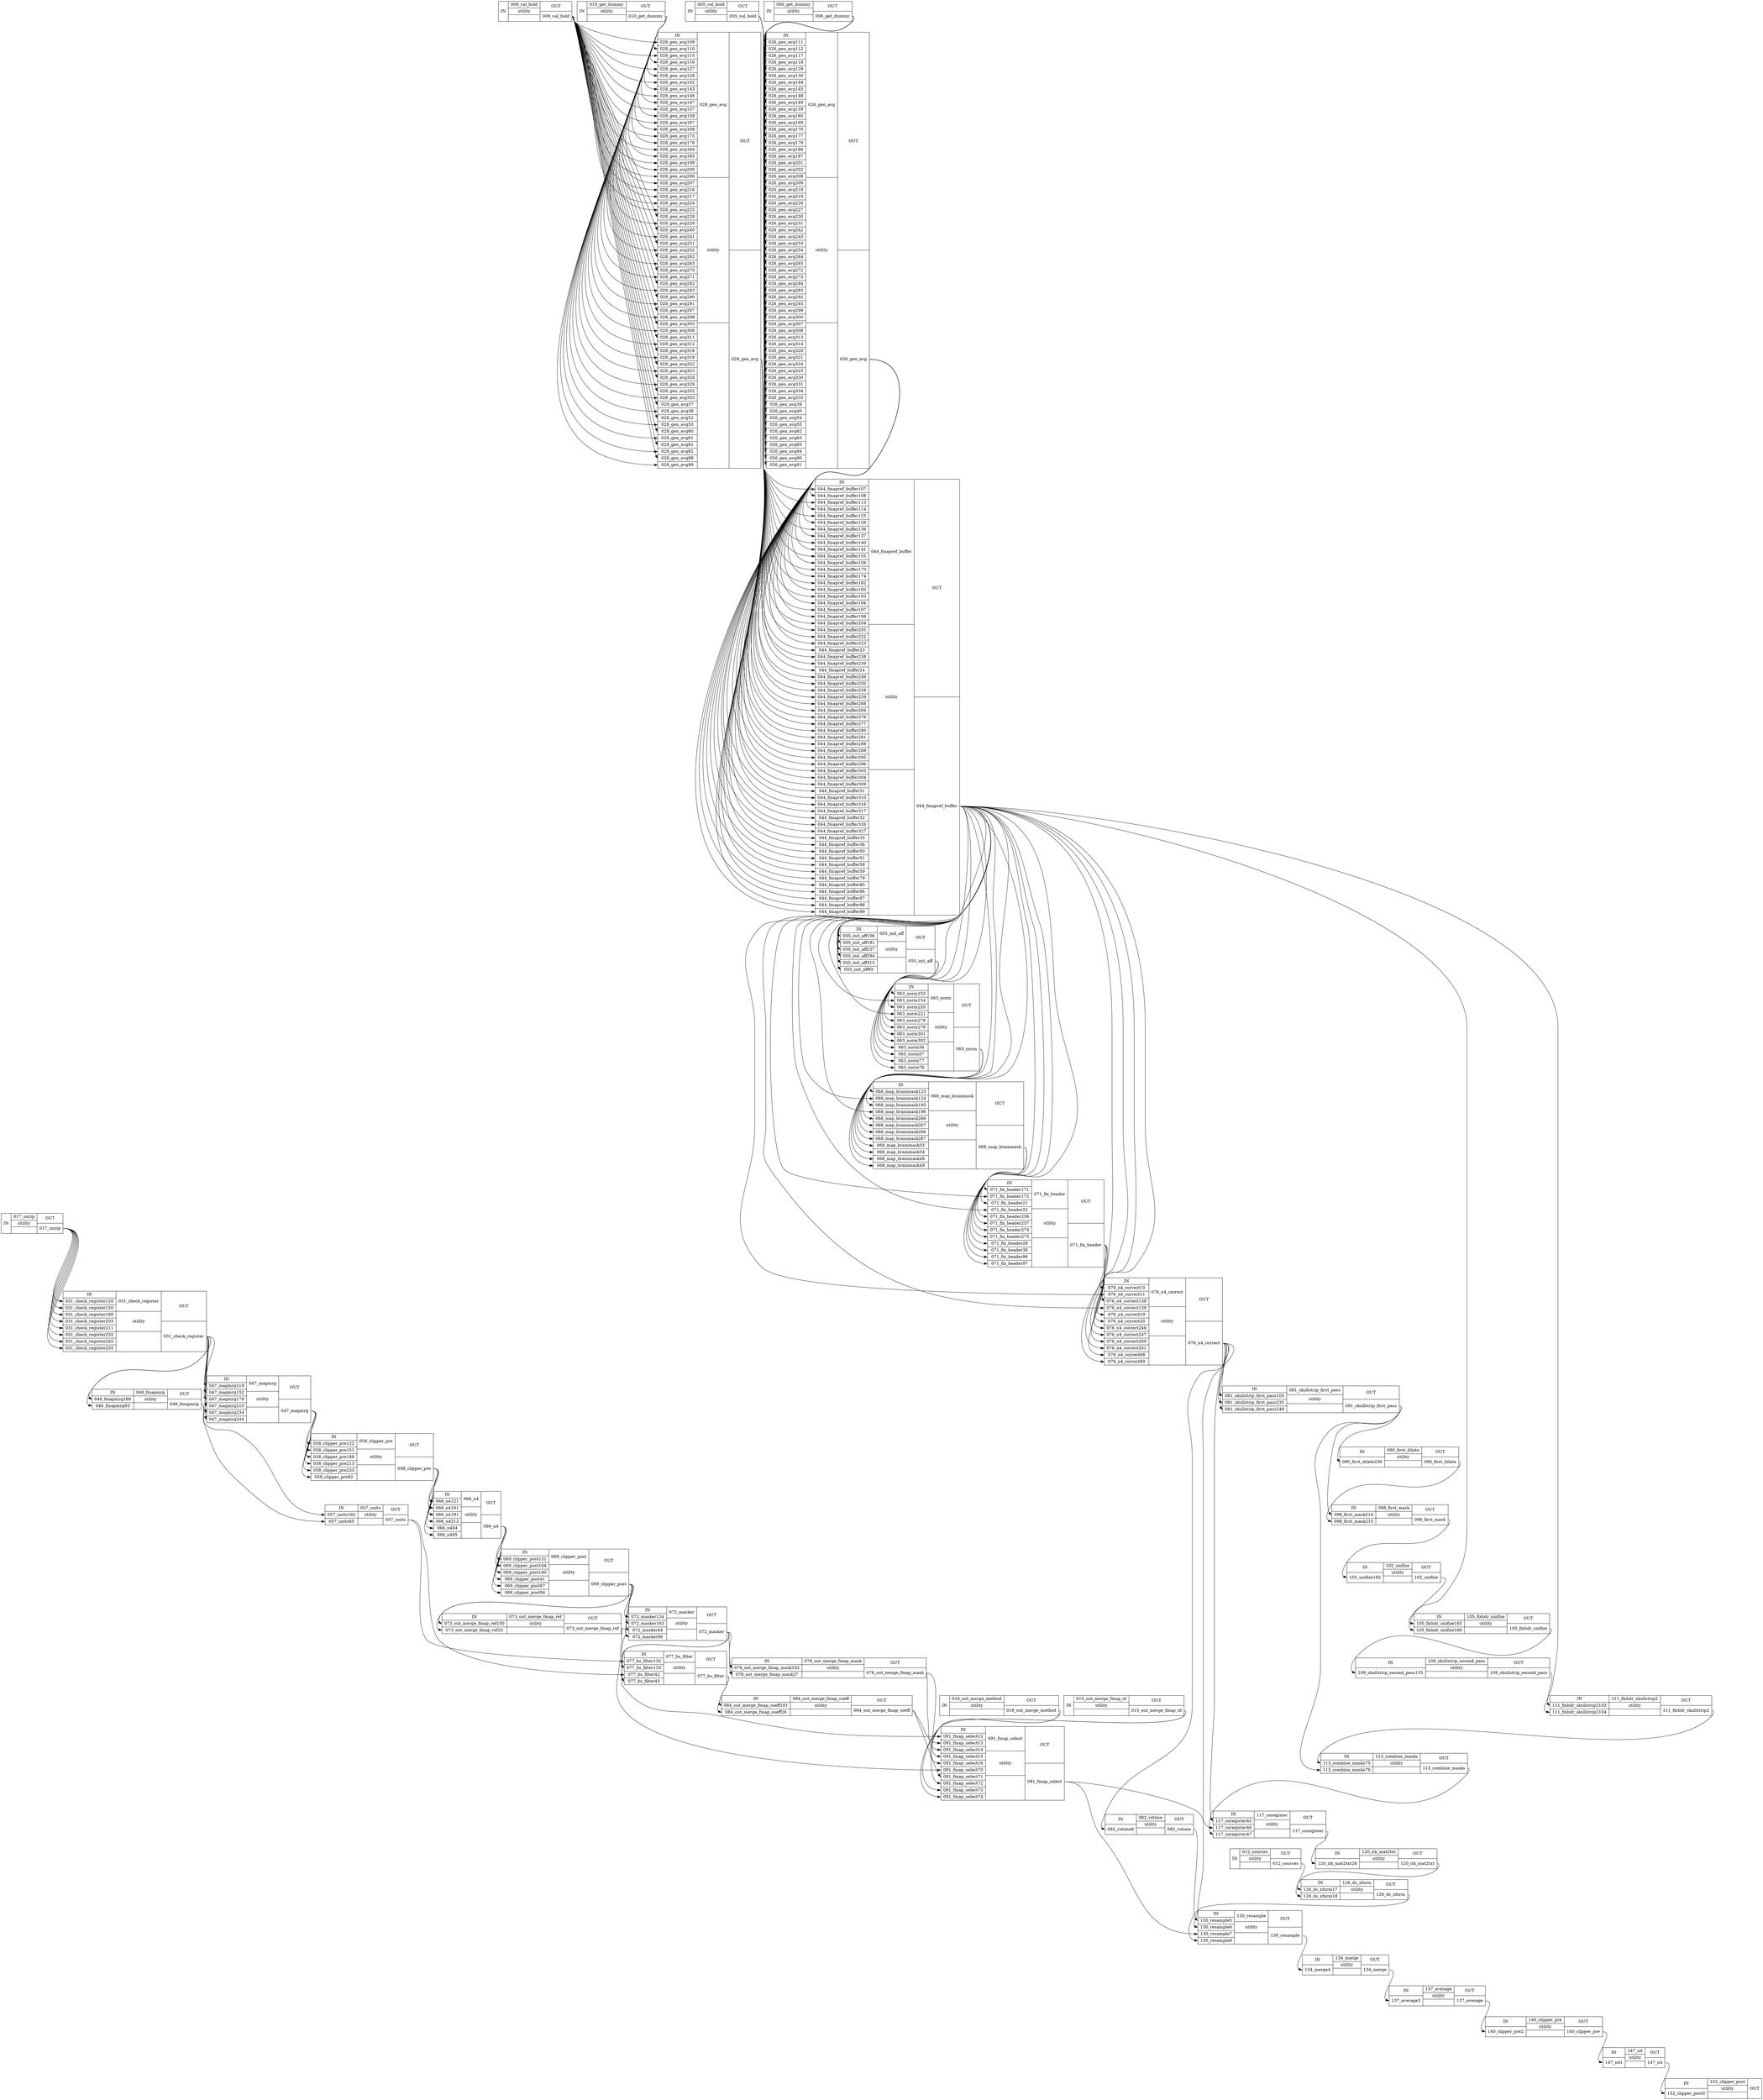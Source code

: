 digraph structs {
node [shape=record];
start016_out_merge_method [label="{IN}|{ 016_out_merge_method | utility |  }|{OUT|<out016outmergemethod> 016_out_merge_method}"];
start015_out_merge_fmap_id [label="{IN}|{ 015_out_merge_fmap_id | utility |  }|{OUT|<out015outmergefmapid> 015_out_merge_fmap_id}"];
start012_sources [label="{IN}|{ 012_sources | utility |  }|{OUT|<out012sources> 012_sources}"];
start009_val_bold [label="{IN}|{ 009_val_bold | utility |  }|{OUT|<out009valbold> 009_val_bold}"];
start010_get_dummy [label="{IN}|{ 010_get_dummy | utility |  }|{OUT|<out010getdummy> 010_get_dummy}"];
start005_val_bold [label="{IN}|{ 005_val_bold | utility |  }|{OUT|<out005valbold> 005_val_bold}"];
start006_get_dummy [label="{IN}|{ 006_get_dummy | utility |  }|{OUT|<out006getdummy> 006_get_dummy}"];
start017_unzip [label="{IN}|{ 017_unzip | utility |  }|{OUT|<out017unzip> 017_unzip}"];
start028_gen_avg [label="{IN|<in028genavg109> 028_gen_avg109|<in028genavg110> 028_gen_avg110|<in028genavg115> 028_gen_avg115|<in028genavg116> 028_gen_avg116|<in028genavg127> 028_gen_avg127|<in028genavg128> 028_gen_avg128|<in028genavg142> 028_gen_avg142|<in028genavg143> 028_gen_avg143|<in028genavg146> 028_gen_avg146|<in028genavg147> 028_gen_avg147|<in028genavg157> 028_gen_avg157|<in028genavg158> 028_gen_avg158|<in028genavg167> 028_gen_avg167|<in028genavg168> 028_gen_avg168|<in028genavg175> 028_gen_avg175|<in028genavg176> 028_gen_avg176|<in028genavg184> 028_gen_avg184|<in028genavg185> 028_gen_avg185|<in028genavg199> 028_gen_avg199|<in028genavg200> 028_gen_avg200|<in028genavg206> 028_gen_avg206|<in028genavg207> 028_gen_avg207|<in028genavg216> 028_gen_avg216|<in028genavg217> 028_gen_avg217|<in028genavg224> 028_gen_avg224|<in028genavg225> 028_gen_avg225|<in028genavg228> 028_gen_avg228|<in028genavg229> 028_gen_avg229|<in028genavg240> 028_gen_avg240|<in028genavg241> 028_gen_avg241|<in028genavg251> 028_gen_avg251|<in028genavg252> 028_gen_avg252|<in028genavg262> 028_gen_avg262|<in028genavg263> 028_gen_avg263|<in028genavg270> 028_gen_avg270|<in028genavg271> 028_gen_avg271|<in028genavg282> 028_gen_avg282|<in028genavg283> 028_gen_avg283|<in028genavg290> 028_gen_avg290|<in028genavg291> 028_gen_avg291|<in028genavg297> 028_gen_avg297|<in028genavg298> 028_gen_avg298|<in028genavg305> 028_gen_avg305|<in028genavg306> 028_gen_avg306|<in028genavg311> 028_gen_avg311|<in028genavg312> 028_gen_avg312|<in028genavg318> 028_gen_avg318|<in028genavg319> 028_gen_avg319|<in028genavg322> 028_gen_avg322|<in028genavg323> 028_gen_avg323|<in028genavg328> 028_gen_avg328|<in028genavg329> 028_gen_avg329|<in028genavg332> 028_gen_avg332|<in028genavg333> 028_gen_avg333|<in028genavg37> 028_gen_avg37|<in028genavg38> 028_gen_avg38|<in028genavg52> 028_gen_avg52|<in028genavg53> 028_gen_avg53|<in028genavg60> 028_gen_avg60|<in028genavg61> 028_gen_avg61|<in028genavg81> 028_gen_avg81|<in028genavg82> 028_gen_avg82|<in028genavg88> 028_gen_avg88|<in028genavg89> 028_gen_avg89}|{ 028_gen_avg | utility |  }|{OUT|<out028genavg> 028_gen_avg}"];
start026_gen_avg [label="{IN|<in026genavg111> 026_gen_avg111|<in026genavg112> 026_gen_avg112|<in026genavg117> 026_gen_avg117|<in026genavg118> 026_gen_avg118|<in026genavg129> 026_gen_avg129|<in026genavg130> 026_gen_avg130|<in026genavg144> 026_gen_avg144|<in026genavg145> 026_gen_avg145|<in026genavg148> 026_gen_avg148|<in026genavg149> 026_gen_avg149|<in026genavg159> 026_gen_avg159|<in026genavg160> 026_gen_avg160|<in026genavg169> 026_gen_avg169|<in026genavg170> 026_gen_avg170|<in026genavg177> 026_gen_avg177|<in026genavg178> 026_gen_avg178|<in026genavg186> 026_gen_avg186|<in026genavg187> 026_gen_avg187|<in026genavg201> 026_gen_avg201|<in026genavg202> 026_gen_avg202|<in026genavg208> 026_gen_avg208|<in026genavg209> 026_gen_avg209|<in026genavg218> 026_gen_avg218|<in026genavg219> 026_gen_avg219|<in026genavg226> 026_gen_avg226|<in026genavg227> 026_gen_avg227|<in026genavg230> 026_gen_avg230|<in026genavg231> 026_gen_avg231|<in026genavg242> 026_gen_avg242|<in026genavg243> 026_gen_avg243|<in026genavg253> 026_gen_avg253|<in026genavg254> 026_gen_avg254|<in026genavg264> 026_gen_avg264|<in026genavg265> 026_gen_avg265|<in026genavg272> 026_gen_avg272|<in026genavg273> 026_gen_avg273|<in026genavg284> 026_gen_avg284|<in026genavg285> 026_gen_avg285|<in026genavg292> 026_gen_avg292|<in026genavg293> 026_gen_avg293|<in026genavg299> 026_gen_avg299|<in026genavg300> 026_gen_avg300|<in026genavg307> 026_gen_avg307|<in026genavg308> 026_gen_avg308|<in026genavg313> 026_gen_avg313|<in026genavg314> 026_gen_avg314|<in026genavg320> 026_gen_avg320|<in026genavg321> 026_gen_avg321|<in026genavg324> 026_gen_avg324|<in026genavg325> 026_gen_avg325|<in026genavg330> 026_gen_avg330|<in026genavg331> 026_gen_avg331|<in026genavg334> 026_gen_avg334|<in026genavg335> 026_gen_avg335|<in026genavg39> 026_gen_avg39|<in026genavg40> 026_gen_avg40|<in026genavg54> 026_gen_avg54|<in026genavg55> 026_gen_avg55|<in026genavg62> 026_gen_avg62|<in026genavg63> 026_gen_avg63|<in026genavg83> 026_gen_avg83|<in026genavg84> 026_gen_avg84|<in026genavg90> 026_gen_avg90|<in026genavg91> 026_gen_avg91}|{ 026_gen_avg | utility |  }|{OUT|<out026genavg> 026_gen_avg}"];
start031_check_register [label="{IN|<in031checkregister120> 031_check_register120|<in031checkregister150> 031_check_register150|<in031checkregister180> 031_check_register180|<in031checkregister203> 031_check_register203|<in031checkregister211> 031_check_register211|<in031checkregister232> 031_check_register232|<in031checkregister245> 031_check_register245|<in031checkregister255> 031_check_register255}|{ 031_check_register | utility |  }|{OUT|<out031checkregister> 031_check_register}"];
start044_fmapref_buffer [label="{IN|<in044fmaprefbuffer107> 044_fmapref_buffer107|<in044fmaprefbuffer108> 044_fmapref_buffer108|<in044fmaprefbuffer113> 044_fmapref_buffer113|<in044fmaprefbuffer114> 044_fmapref_buffer114|<in044fmaprefbuffer125> 044_fmapref_buffer125|<in044fmaprefbuffer126> 044_fmapref_buffer126|<in044fmaprefbuffer136> 044_fmapref_buffer136|<in044fmaprefbuffer137> 044_fmapref_buffer137|<in044fmaprefbuffer140> 044_fmapref_buffer140|<in044fmaprefbuffer141> 044_fmapref_buffer141|<in044fmaprefbuffer155> 044_fmapref_buffer155|<in044fmaprefbuffer156> 044_fmapref_buffer156|<in044fmaprefbuffer173> 044_fmapref_buffer173|<in044fmaprefbuffer174> 044_fmapref_buffer174|<in044fmaprefbuffer182> 044_fmapref_buffer182|<in044fmaprefbuffer183> 044_fmapref_buffer183|<in044fmaprefbuffer193> 044_fmapref_buffer193|<in044fmaprefbuffer194> 044_fmapref_buffer194|<in044fmaprefbuffer197> 044_fmapref_buffer197|<in044fmaprefbuffer198> 044_fmapref_buffer198|<in044fmaprefbuffer204> 044_fmapref_buffer204|<in044fmaprefbuffer205> 044_fmapref_buffer205|<in044fmaprefbuffer222> 044_fmapref_buffer222|<in044fmaprefbuffer223> 044_fmapref_buffer223|<in044fmaprefbuffer23> 044_fmapref_buffer23|<in044fmaprefbuffer238> 044_fmapref_buffer238|<in044fmaprefbuffer239> 044_fmapref_buffer239|<in044fmaprefbuffer24> 044_fmapref_buffer24|<in044fmaprefbuffer249> 044_fmapref_buffer249|<in044fmaprefbuffer250> 044_fmapref_buffer250|<in044fmaprefbuffer258> 044_fmapref_buffer258|<in044fmaprefbuffer259> 044_fmapref_buffer259|<in044fmaprefbuffer268> 044_fmapref_buffer268|<in044fmaprefbuffer269> 044_fmapref_buffer269|<in044fmaprefbuffer276> 044_fmapref_buffer276|<in044fmaprefbuffer277> 044_fmapref_buffer277|<in044fmaprefbuffer280> 044_fmapref_buffer280|<in044fmaprefbuffer281> 044_fmapref_buffer281|<in044fmaprefbuffer288> 044_fmapref_buffer288|<in044fmaprefbuffer289> 044_fmapref_buffer289|<in044fmaprefbuffer295> 044_fmapref_buffer295|<in044fmaprefbuffer296> 044_fmapref_buffer296|<in044fmaprefbuffer303> 044_fmapref_buffer303|<in044fmaprefbuffer304> 044_fmapref_buffer304|<in044fmaprefbuffer309> 044_fmapref_buffer309|<in044fmaprefbuffer31> 044_fmapref_buffer31|<in044fmaprefbuffer310> 044_fmapref_buffer310|<in044fmaprefbuffer316> 044_fmapref_buffer316|<in044fmaprefbuffer317> 044_fmapref_buffer317|<in044fmaprefbuffer32> 044_fmapref_buffer32|<in044fmaprefbuffer326> 044_fmapref_buffer326|<in044fmaprefbuffer327> 044_fmapref_buffer327|<in044fmaprefbuffer35> 044_fmapref_buffer35|<in044fmaprefbuffer36> 044_fmapref_buffer36|<in044fmaprefbuffer50> 044_fmapref_buffer50|<in044fmaprefbuffer51> 044_fmapref_buffer51|<in044fmaprefbuffer58> 044_fmapref_buffer58|<in044fmaprefbuffer59> 044_fmapref_buffer59|<in044fmaprefbuffer79> 044_fmapref_buffer79|<in044fmaprefbuffer80> 044_fmapref_buffer80|<in044fmaprefbuffer86> 044_fmapref_buffer86|<in044fmaprefbuffer87> 044_fmapref_buffer87|<in044fmaprefbuffer98> 044_fmapref_buffer98|<in044fmaprefbuffer99> 044_fmapref_buffer99}|{ 044_fmapref_buffer | utility |  }|{OUT|<out044fmaprefbuffer> 044_fmapref_buffer}"];
start046_fmapmrg [label="{IN|<in046fmapmrg189> 046_fmapmrg189|<in046fmapmrg93> 046_fmapmrg93}|{ 046_fmapmrg | utility |  }|{OUT|<out046fmapmrg> 046_fmapmrg}"];
start047_magmrg [label="{IN|<in047magmrg119> 047_magmrg119|<in047magmrg152> 047_magmrg152|<in047magmrg179> 047_magmrg179|<in047magmrg210> 047_magmrg210|<in047magmrg234> 047_magmrg234|<in047magmrg244> 047_magmrg244}|{ 047_magmrg | utility |  }|{OUT|<out047magmrg> 047_magmrg}"];
start055_init_aff [label="{IN|<in055initaff106> 055_init_aff106|<in055initaff181> 055_init_aff181|<in055initaff237> 055_init_aff237|<in055initaff294> 055_init_aff294|<in055initaff315> 055_init_aff315|<in055initaff85> 055_init_aff85}|{ 055_init_aff | utility |  }|{OUT|<out055initaff> 055_init_aff}"];
start057_units [label="{IN|<in057units162> 057_units162|<in057units65> 057_units65}|{ 057_units | utility |  }|{OUT|<out057units> 057_units}"];
start058_clipper_pre [label="{IN|<in058clipperpre122> 058_clipper_pre122|<in058clipperpre151> 058_clipper_pre151|<in058clipperpre188> 058_clipper_pre188|<in058clipperpre213> 058_clipper_pre213|<in058clipperpre233> 058_clipper_pre233|<in058clipperpre92> 058_clipper_pre92}|{ 058_clipper_pre | utility |  }|{OUT|<out058clipperpre> 058_clipper_pre}"];
start063_norm [label="{IN|<in063norm153> 063_norm153|<in063norm154> 063_norm154|<in063norm220> 063_norm220|<in063norm221> 063_norm221|<in063norm278> 063_norm278|<in063norm279> 063_norm279|<in063norm301> 063_norm301|<in063norm302> 063_norm302|<in063norm56> 063_norm56|<in063norm57> 063_norm57|<in063norm77> 063_norm77|<in063norm78> 063_norm78}|{ 063_norm | utility |  }|{OUT|<out063norm> 063_norm}"];
start066_n4 [label="{IN|<in066n4121> 066_n4121|<in066n4161> 066_n4161|<in066n4191> 066_n4191|<in066n4212> 066_n4212|<in066n464> 066_n464|<in066n495> 066_n495}|{ 066_n4 | utility |  }|{OUT|<out066n4> 066_n4}"];
start068_map_brainmask [label="{IN|<in068mapbrainmask123> 068_map_brainmask123|<in068mapbrainmask124> 068_map_brainmask124|<in068mapbrainmask195> 068_map_brainmask195|<in068mapbrainmask196> 068_map_brainmask196|<in068mapbrainmask266> 068_map_brainmask266|<in068mapbrainmask267> 068_map_brainmask267|<in068mapbrainmask286> 068_map_brainmask286|<in068mapbrainmask287> 068_map_brainmask287|<in068mapbrainmask33> 068_map_brainmask33|<in068mapbrainmask34> 068_map_brainmask34|<in068mapbrainmask48> 068_map_brainmask48|<in068mapbrainmask49> 068_map_brainmask49}|{ 068_map_brainmask | utility |  }|{OUT|<out068mapbrainmask> 068_map_brainmask}"];
start069_clipper_post [label="{IN|<in069clipperpost131> 069_clipper_post131|<in069clipperpost164> 069_clipper_post164|<in069clipperpost190> 069_clipper_post190|<in069clipperpost41> 069_clipper_post41|<in069clipperpost67> 069_clipper_post67|<in069clipperpost94> 069_clipper_post94}|{ 069_clipper_post | utility |  }|{OUT|<out069clipperpost> 069_clipper_post}"];
start071_fix_header [label="{IN|<in071fixheader171> 071_fix_header171|<in071fixheader172> 071_fix_header172|<in071fixheader21> 071_fix_header21|<in071fixheader22> 071_fix_header22|<in071fixheader256> 071_fix_header256|<in071fixheader257> 071_fix_header257|<in071fixheader274> 071_fix_header274|<in071fixheader275> 071_fix_header275|<in071fixheader29> 071_fix_header29|<in071fixheader30> 071_fix_header30|<in071fixheader96> 071_fix_header96|<in071fixheader97> 071_fix_header97}|{ 071_fix_header | utility |  }|{OUT|<out071fixheader> 071_fix_header}"];
start073_out_merge_fmap_ref [label="{IN|<in073outmergefmapref100> 073_out_merge_fmap_ref100|<in073outmergefmapref25> 073_out_merge_fmap_ref25}|{ 073_out_merge_fmap_ref | utility |  }|{OUT|<out073outmergefmapref> 073_out_merge_fmap_ref}"];
start072_masker [label="{IN|<in072masker134> 072_masker134|<in072masker163> 072_masker163|<in072masker44> 072_masker44|<in072masker66> 072_masker66}|{ 072_masker | utility |  }|{OUT|<out072masker> 072_masker}"];
start076_n4_correct [label="{IN|<in076n4correct10> 076_n4_correct10|<in076n4correct11> 076_n4_correct11|<in076n4correct138> 076_n4_correct138|<in076n4correct139> 076_n4_correct139|<in076n4correct19> 076_n4_correct19|<in076n4correct20> 076_n4_correct20|<in076n4correct246> 076_n4_correct246|<in076n4correct247> 076_n4_correct247|<in076n4correct260> 076_n4_correct260|<in076n4correct261> 076_n4_correct261|<in076n4correct68> 076_n4_correct68|<in076n4correct69> 076_n4_correct69}|{ 076_n4_correct | utility |  }|{OUT|<out076n4correct> 076_n4_correct}"];
start078_out_merge_fmap_mask [label="{IN|<in078outmergefmapmask102> 078_out_merge_fmap_mask102|<in078outmergefmapmask27> 078_out_merge_fmap_mask27}|{ 078_out_merge_fmap_mask | utility |  }|{OUT|<out078outmergefmapmask> 078_out_merge_fmap_mask}"];
start077_bs_filter [label="{IN|<in077bsfilter132> 077_bs_filter132|<in077bsfilter133> 077_bs_filter133|<in077bsfilter42> 077_bs_filter42|<in077bsfilter43> 077_bs_filter43}|{ 077_bs_filter | utility |  }|{OUT|<out077bsfilter> 077_bs_filter}"];
start082_rotime [label="{IN|<in082rotime9> 082_rotime9}|{ 082_rotime | utility |  }|{OUT|<out082rotime> 082_rotime}"];
start081_skullstrip_first_pass [label="{IN|<in081skullstripfirstpass105> 081_skullstrip_first_pass105|<in081skullstripfirstpass235> 081_skullstrip_first_pass235|<in081skullstripfirstpass248> 081_skullstrip_first_pass248}|{ 081_skullstrip_first_pass | utility |  }|{OUT|<out081skullstripfirstpass> 081_skullstrip_first_pass}"];
start084_out_merge_fmap_coeff [label="{IN|<in084outmergefmapcoeff101> 084_out_merge_fmap_coeff101|<in084outmergefmapcoeff26> 084_out_merge_fmap_coeff26}|{ 084_out_merge_fmap_coeff | utility |  }|{OUT|<out084outmergefmapcoeff> 084_out_merge_fmap_coeff}"];
start090_first_dilate [label="{IN|<in090firstdilate236> 090_first_dilate236}|{ 090_first_dilate | utility |  }|{OUT|<out090firstdilate> 090_first_dilate}"];
start091_fmap_select [label="{IN|<in091fmapselect12> 091_fmap_select12|<in091fmapselect13> 091_fmap_select13|<in091fmapselect14> 091_fmap_select14|<in091fmapselect15> 091_fmap_select15|<in091fmapselect16> 091_fmap_select16|<in091fmapselect70> 091_fmap_select70|<in091fmapselect71> 091_fmap_select71|<in091fmapselect72> 091_fmap_select72|<in091fmapselect73> 091_fmap_select73|<in091fmapselect74> 091_fmap_select74}|{ 091_fmap_select | utility |  }|{OUT|<out091fmapselect> 091_fmap_select}"];
start098_first_mask [label="{IN|<in098firstmask214> 098_first_mask214|<in098firstmask215> 098_first_mask215}|{ 098_first_mask | utility |  }|{OUT|<out098firstmask> 098_first_mask}"];
start102_unifize [label="{IN|<in102unifize192> 102_unifize192}|{ 102_unifize | utility |  }|{OUT|<out102unifize> 102_unifize}"];
start105_fixhdr_unifize [label="{IN|<in105fixhdrunifize165> 105_fixhdr_unifize165|<in105fixhdrunifize166> 105_fixhdr_unifize166}|{ 105_fixhdr_unifize | utility |  }|{OUT|<out105fixhdrunifize> 105_fixhdr_unifize}"];
start109_skullstrip_second_pass [label="{IN|<in109skullstripsecondpass135> 109_skullstrip_second_pass135}|{ 109_skullstrip_second_pass | utility |  }|{OUT|<out109skullstripsecondpass> 109_skullstrip_second_pass}"];
start111_fixhdr_skullstrip2 [label="{IN|<in111fixhdrskullstrip2103> 111_fixhdr_skullstrip2103|<in111fixhdrskullstrip2104> 111_fixhdr_skullstrip2104}|{ 111_fixhdr_skullstrip2 | utility |  }|{OUT|<out111fixhdrskullstrip2> 111_fixhdr_skullstrip2}"];
start113_combine_masks [label="{IN|<in113combinemasks75> 113_combine_masks75|<in113combinemasks76> 113_combine_masks76}|{ 113_combine_masks | utility |  }|{OUT|<out113combinemasks> 113_combine_masks}"];
start117_coregister [label="{IN|<in117coregister45> 117_coregister45|<in117coregister46> 117_coregister46|<in117coregister47> 117_coregister47}|{ 117_coregister | utility |  }|{OUT|<out117coregister> 117_coregister}"];
start120_itk_mat2txt [label="{IN|<in120itkmat2txt28> 120_itk_mat2txt28}|{ 120_itk_mat2txt | utility |  }|{OUT|<out120itkmat2txt> 120_itk_mat2txt}"];
start126_ds_xform [label="{IN|<in126dsxform17> 126_ds_xform17|<in126dsxform18> 126_ds_xform18}|{ 126_ds_xform | utility |  }|{OUT|<out126dsxform> 126_ds_xform}"];
start130_resample [label="{IN|<in130resample5> 130_resample5|<in130resample6> 130_resample6|<in130resample7> 130_resample7|<in130resample8> 130_resample8}|{ 130_resample | utility |  }|{OUT|<out130resample> 130_resample}"];
start134_merge [label="{IN|<in134merge4> 134_merge4}|{ 134_merge | utility |  }|{OUT|<out134merge> 134_merge}"];
start137_average [label="{IN|<in137average3> 137_average3}|{ 137_average | utility |  }|{OUT|<out137average> 137_average}"];
start140_clipper_pre [label="{IN|<in140clipperpre2> 140_clipper_pre2}|{ 140_clipper_pre | utility |  }|{OUT|<out140clipperpre> 140_clipper_pre}"];
start147_n4 [label="{IN|<in147n41> 147_n41}|{ 147_n4 | utility |  }|{OUT|<out147n4> 147_n4}"];
start152_clipper_post [label="{IN|<in152clipperpost0> 152_clipper_post0}|{ 152_clipper_post | utility |  }|{OUT}"];
start005_val_bold:out005valbold:e -> start026_gen_avg:in026genavg111:w;
start005_val_bold:out005valbold:e -> start026_gen_avg:in026genavg117:w;
start005_val_bold:out005valbold:e -> start026_gen_avg:in026genavg129:w;
start005_val_bold:out005valbold:e -> start026_gen_avg:in026genavg144:w;
start005_val_bold:out005valbold:e -> start026_gen_avg:in026genavg148:w;
start005_val_bold:out005valbold:e -> start026_gen_avg:in026genavg159:w;
start005_val_bold:out005valbold:e -> start026_gen_avg:in026genavg169:w;
start005_val_bold:out005valbold:e -> start026_gen_avg:in026genavg177:w;
start005_val_bold:out005valbold:e -> start026_gen_avg:in026genavg186:w;
start005_val_bold:out005valbold:e -> start026_gen_avg:in026genavg201:w;
start005_val_bold:out005valbold:e -> start026_gen_avg:in026genavg208:w;
start005_val_bold:out005valbold:e -> start026_gen_avg:in026genavg218:w;
start005_val_bold:out005valbold:e -> start026_gen_avg:in026genavg226:w;
start005_val_bold:out005valbold:e -> start026_gen_avg:in026genavg230:w;
start005_val_bold:out005valbold:e -> start026_gen_avg:in026genavg242:w;
start005_val_bold:out005valbold:e -> start026_gen_avg:in026genavg253:w;
start005_val_bold:out005valbold:e -> start026_gen_avg:in026genavg264:w;
start005_val_bold:out005valbold:e -> start026_gen_avg:in026genavg272:w;
start005_val_bold:out005valbold:e -> start026_gen_avg:in026genavg284:w;
start005_val_bold:out005valbold:e -> start026_gen_avg:in026genavg292:w;
start005_val_bold:out005valbold:e -> start026_gen_avg:in026genavg299:w;
start005_val_bold:out005valbold:e -> start026_gen_avg:in026genavg307:w;
start005_val_bold:out005valbold:e -> start026_gen_avg:in026genavg313:w;
start005_val_bold:out005valbold:e -> start026_gen_avg:in026genavg320:w;
start005_val_bold:out005valbold:e -> start026_gen_avg:in026genavg324:w;
start005_val_bold:out005valbold:e -> start026_gen_avg:in026genavg330:w;
start005_val_bold:out005valbold:e -> start026_gen_avg:in026genavg334:w;
start005_val_bold:out005valbold:e -> start026_gen_avg:in026genavg39:w;
start005_val_bold:out005valbold:e -> start026_gen_avg:in026genavg54:w;
start005_val_bold:out005valbold:e -> start026_gen_avg:in026genavg62:w;
start005_val_bold:out005valbold:e -> start026_gen_avg:in026genavg83:w;
start005_val_bold:out005valbold:e -> start026_gen_avg:in026genavg90:w;
start006_get_dummy:out006getdummy:e -> start026_gen_avg:in026genavg112:w;
start006_get_dummy:out006getdummy:e -> start026_gen_avg:in026genavg118:w;
start006_get_dummy:out006getdummy:e -> start026_gen_avg:in026genavg130:w;
start006_get_dummy:out006getdummy:e -> start026_gen_avg:in026genavg145:w;
start006_get_dummy:out006getdummy:e -> start026_gen_avg:in026genavg149:w;
start006_get_dummy:out006getdummy:e -> start026_gen_avg:in026genavg160:w;
start006_get_dummy:out006getdummy:e -> start026_gen_avg:in026genavg170:w;
start006_get_dummy:out006getdummy:e -> start026_gen_avg:in026genavg178:w;
start006_get_dummy:out006getdummy:e -> start026_gen_avg:in026genavg187:w;
start006_get_dummy:out006getdummy:e -> start026_gen_avg:in026genavg202:w;
start006_get_dummy:out006getdummy:e -> start026_gen_avg:in026genavg209:w;
start006_get_dummy:out006getdummy:e -> start026_gen_avg:in026genavg219:w;
start006_get_dummy:out006getdummy:e -> start026_gen_avg:in026genavg227:w;
start006_get_dummy:out006getdummy:e -> start026_gen_avg:in026genavg231:w;
start006_get_dummy:out006getdummy:e -> start026_gen_avg:in026genavg243:w;
start006_get_dummy:out006getdummy:e -> start026_gen_avg:in026genavg254:w;
start006_get_dummy:out006getdummy:e -> start026_gen_avg:in026genavg265:w;
start006_get_dummy:out006getdummy:e -> start026_gen_avg:in026genavg273:w;
start006_get_dummy:out006getdummy:e -> start026_gen_avg:in026genavg285:w;
start006_get_dummy:out006getdummy:e -> start026_gen_avg:in026genavg293:w;
start006_get_dummy:out006getdummy:e -> start026_gen_avg:in026genavg300:w;
start006_get_dummy:out006getdummy:e -> start026_gen_avg:in026genavg308:w;
start006_get_dummy:out006getdummy:e -> start026_gen_avg:in026genavg314:w;
start006_get_dummy:out006getdummy:e -> start026_gen_avg:in026genavg321:w;
start006_get_dummy:out006getdummy:e -> start026_gen_avg:in026genavg325:w;
start006_get_dummy:out006getdummy:e -> start026_gen_avg:in026genavg331:w;
start006_get_dummy:out006getdummy:e -> start026_gen_avg:in026genavg335:w;
start006_get_dummy:out006getdummy:e -> start026_gen_avg:in026genavg40:w;
start006_get_dummy:out006getdummy:e -> start026_gen_avg:in026genavg55:w;
start006_get_dummy:out006getdummy:e -> start026_gen_avg:in026genavg63:w;
start006_get_dummy:out006getdummy:e -> start026_gen_avg:in026genavg84:w;
start006_get_dummy:out006getdummy:e -> start026_gen_avg:in026genavg91:w;
start009_val_bold:out009valbold:e -> start028_gen_avg:in028genavg109:w;
start009_val_bold:out009valbold:e -> start028_gen_avg:in028genavg115:w;
start009_val_bold:out009valbold:e -> start028_gen_avg:in028genavg127:w;
start009_val_bold:out009valbold:e -> start028_gen_avg:in028genavg142:w;
start009_val_bold:out009valbold:e -> start028_gen_avg:in028genavg146:w;
start009_val_bold:out009valbold:e -> start028_gen_avg:in028genavg157:w;
start009_val_bold:out009valbold:e -> start028_gen_avg:in028genavg167:w;
start009_val_bold:out009valbold:e -> start028_gen_avg:in028genavg175:w;
start009_val_bold:out009valbold:e -> start028_gen_avg:in028genavg184:w;
start009_val_bold:out009valbold:e -> start028_gen_avg:in028genavg199:w;
start009_val_bold:out009valbold:e -> start028_gen_avg:in028genavg206:w;
start009_val_bold:out009valbold:e -> start028_gen_avg:in028genavg216:w;
start009_val_bold:out009valbold:e -> start028_gen_avg:in028genavg224:w;
start009_val_bold:out009valbold:e -> start028_gen_avg:in028genavg228:w;
start009_val_bold:out009valbold:e -> start028_gen_avg:in028genavg240:w;
start009_val_bold:out009valbold:e -> start028_gen_avg:in028genavg251:w;
start009_val_bold:out009valbold:e -> start028_gen_avg:in028genavg262:w;
start009_val_bold:out009valbold:e -> start028_gen_avg:in028genavg270:w;
start009_val_bold:out009valbold:e -> start028_gen_avg:in028genavg282:w;
start009_val_bold:out009valbold:e -> start028_gen_avg:in028genavg290:w;
start009_val_bold:out009valbold:e -> start028_gen_avg:in028genavg297:w;
start009_val_bold:out009valbold:e -> start028_gen_avg:in028genavg305:w;
start009_val_bold:out009valbold:e -> start028_gen_avg:in028genavg311:w;
start009_val_bold:out009valbold:e -> start028_gen_avg:in028genavg318:w;
start009_val_bold:out009valbold:e -> start028_gen_avg:in028genavg322:w;
start009_val_bold:out009valbold:e -> start028_gen_avg:in028genavg328:w;
start009_val_bold:out009valbold:e -> start028_gen_avg:in028genavg332:w;
start009_val_bold:out009valbold:e -> start028_gen_avg:in028genavg37:w;
start009_val_bold:out009valbold:e -> start028_gen_avg:in028genavg52:w;
start009_val_bold:out009valbold:e -> start028_gen_avg:in028genavg60:w;
start009_val_bold:out009valbold:e -> start028_gen_avg:in028genavg81:w;
start009_val_bold:out009valbold:e -> start028_gen_avg:in028genavg88:w;
start010_get_dummy:out010getdummy:e -> start028_gen_avg:in028genavg110:w;
start010_get_dummy:out010getdummy:e -> start028_gen_avg:in028genavg116:w;
start010_get_dummy:out010getdummy:e -> start028_gen_avg:in028genavg128:w;
start010_get_dummy:out010getdummy:e -> start028_gen_avg:in028genavg143:w;
start010_get_dummy:out010getdummy:e -> start028_gen_avg:in028genavg147:w;
start010_get_dummy:out010getdummy:e -> start028_gen_avg:in028genavg158:w;
start010_get_dummy:out010getdummy:e -> start028_gen_avg:in028genavg168:w;
start010_get_dummy:out010getdummy:e -> start028_gen_avg:in028genavg176:w;
start010_get_dummy:out010getdummy:e -> start028_gen_avg:in028genavg185:w;
start010_get_dummy:out010getdummy:e -> start028_gen_avg:in028genavg200:w;
start010_get_dummy:out010getdummy:e -> start028_gen_avg:in028genavg207:w;
start010_get_dummy:out010getdummy:e -> start028_gen_avg:in028genavg217:w;
start010_get_dummy:out010getdummy:e -> start028_gen_avg:in028genavg225:w;
start010_get_dummy:out010getdummy:e -> start028_gen_avg:in028genavg229:w;
start010_get_dummy:out010getdummy:e -> start028_gen_avg:in028genavg241:w;
start010_get_dummy:out010getdummy:e -> start028_gen_avg:in028genavg252:w;
start010_get_dummy:out010getdummy:e -> start028_gen_avg:in028genavg263:w;
start010_get_dummy:out010getdummy:e -> start028_gen_avg:in028genavg271:w;
start010_get_dummy:out010getdummy:e -> start028_gen_avg:in028genavg283:w;
start010_get_dummy:out010getdummy:e -> start028_gen_avg:in028genavg291:w;
start010_get_dummy:out010getdummy:e -> start028_gen_avg:in028genavg298:w;
start010_get_dummy:out010getdummy:e -> start028_gen_avg:in028genavg306:w;
start010_get_dummy:out010getdummy:e -> start028_gen_avg:in028genavg312:w;
start010_get_dummy:out010getdummy:e -> start028_gen_avg:in028genavg319:w;
start010_get_dummy:out010getdummy:e -> start028_gen_avg:in028genavg323:w;
start010_get_dummy:out010getdummy:e -> start028_gen_avg:in028genavg329:w;
start010_get_dummy:out010getdummy:e -> start028_gen_avg:in028genavg333:w;
start010_get_dummy:out010getdummy:e -> start028_gen_avg:in028genavg38:w;
start010_get_dummy:out010getdummy:e -> start028_gen_avg:in028genavg53:w;
start010_get_dummy:out010getdummy:e -> start028_gen_avg:in028genavg61:w;
start010_get_dummy:out010getdummy:e -> start028_gen_avg:in028genavg82:w;
start010_get_dummy:out010getdummy:e -> start028_gen_avg:in028genavg89:w;
start012_sources:out012sources:e -> start126_ds_xform:in126dsxform17:w;
start015_out_merge_fmap_id:out015outmergefmapid:e -> start091_fmap_select:in091fmapselect16:w;
start015_out_merge_fmap_id:out015outmergefmapid:e -> start091_fmap_select:in091fmapselect74:w;
start016_out_merge_method:out016outmergemethod:e -> start091_fmap_select:in091fmapselect15:w;
start016_out_merge_method:out016outmergemethod:e -> start091_fmap_select:in091fmapselect73:w;
start017_unzip:out017unzip:e -> start031_check_register:in031checkregister120:w;
start017_unzip:out017unzip:e -> start031_check_register:in031checkregister150:w;
start017_unzip:out017unzip:e -> start031_check_register:in031checkregister180:w;
start017_unzip:out017unzip:e -> start031_check_register:in031checkregister203:w;
start017_unzip:out017unzip:e -> start031_check_register:in031checkregister211:w;
start017_unzip:out017unzip:e -> start031_check_register:in031checkregister232:w;
start017_unzip:out017unzip:e -> start031_check_register:in031checkregister245:w;
start017_unzip:out017unzip:e -> start031_check_register:in031checkregister255:w;
start026_gen_avg:out026genavg:e -> start044_fmapref_buffer:in044fmaprefbuffer108:w;
start026_gen_avg:out026genavg:e -> start044_fmapref_buffer:in044fmaprefbuffer114:w;
start026_gen_avg:out026genavg:e -> start044_fmapref_buffer:in044fmaprefbuffer126:w;
start026_gen_avg:out026genavg:e -> start044_fmapref_buffer:in044fmaprefbuffer137:w;
start026_gen_avg:out026genavg:e -> start044_fmapref_buffer:in044fmaprefbuffer141:w;
start026_gen_avg:out026genavg:e -> start044_fmapref_buffer:in044fmaprefbuffer156:w;
start026_gen_avg:out026genavg:e -> start044_fmapref_buffer:in044fmaprefbuffer174:w;
start026_gen_avg:out026genavg:e -> start044_fmapref_buffer:in044fmaprefbuffer183:w;
start026_gen_avg:out026genavg:e -> start044_fmapref_buffer:in044fmaprefbuffer194:w;
start026_gen_avg:out026genavg:e -> start044_fmapref_buffer:in044fmaprefbuffer198:w;
start026_gen_avg:out026genavg:e -> start044_fmapref_buffer:in044fmaprefbuffer205:w;
start026_gen_avg:out026genavg:e -> start044_fmapref_buffer:in044fmaprefbuffer223:w;
start026_gen_avg:out026genavg:e -> start044_fmapref_buffer:in044fmaprefbuffer239:w;
start026_gen_avg:out026genavg:e -> start044_fmapref_buffer:in044fmaprefbuffer24:w;
start026_gen_avg:out026genavg:e -> start044_fmapref_buffer:in044fmaprefbuffer250:w;
start026_gen_avg:out026genavg:e -> start044_fmapref_buffer:in044fmaprefbuffer259:w;
start026_gen_avg:out026genavg:e -> start044_fmapref_buffer:in044fmaprefbuffer269:w;
start026_gen_avg:out026genavg:e -> start044_fmapref_buffer:in044fmaprefbuffer277:w;
start026_gen_avg:out026genavg:e -> start044_fmapref_buffer:in044fmaprefbuffer281:w;
start026_gen_avg:out026genavg:e -> start044_fmapref_buffer:in044fmaprefbuffer289:w;
start026_gen_avg:out026genavg:e -> start044_fmapref_buffer:in044fmaprefbuffer296:w;
start026_gen_avg:out026genavg:e -> start044_fmapref_buffer:in044fmaprefbuffer304:w;
start026_gen_avg:out026genavg:e -> start044_fmapref_buffer:in044fmaprefbuffer310:w;
start026_gen_avg:out026genavg:e -> start044_fmapref_buffer:in044fmaprefbuffer317:w;
start026_gen_avg:out026genavg:e -> start044_fmapref_buffer:in044fmaprefbuffer327:w;
start026_gen_avg:out026genavg:e -> start044_fmapref_buffer:in044fmaprefbuffer32:w;
start026_gen_avg:out026genavg:e -> start044_fmapref_buffer:in044fmaprefbuffer36:w;
start026_gen_avg:out026genavg:e -> start044_fmapref_buffer:in044fmaprefbuffer51:w;
start026_gen_avg:out026genavg:e -> start044_fmapref_buffer:in044fmaprefbuffer59:w;
start026_gen_avg:out026genavg:e -> start044_fmapref_buffer:in044fmaprefbuffer80:w;
start026_gen_avg:out026genavg:e -> start044_fmapref_buffer:in044fmaprefbuffer87:w;
start026_gen_avg:out026genavg:e -> start044_fmapref_buffer:in044fmaprefbuffer99:w;
start028_gen_avg:out028genavg:e -> start044_fmapref_buffer:in044fmaprefbuffer107:w;
start028_gen_avg:out028genavg:e -> start044_fmapref_buffer:in044fmaprefbuffer113:w;
start028_gen_avg:out028genavg:e -> start044_fmapref_buffer:in044fmaprefbuffer125:w;
start028_gen_avg:out028genavg:e -> start044_fmapref_buffer:in044fmaprefbuffer136:w;
start028_gen_avg:out028genavg:e -> start044_fmapref_buffer:in044fmaprefbuffer140:w;
start028_gen_avg:out028genavg:e -> start044_fmapref_buffer:in044fmaprefbuffer155:w;
start028_gen_avg:out028genavg:e -> start044_fmapref_buffer:in044fmaprefbuffer173:w;
start028_gen_avg:out028genavg:e -> start044_fmapref_buffer:in044fmaprefbuffer182:w;
start028_gen_avg:out028genavg:e -> start044_fmapref_buffer:in044fmaprefbuffer193:w;
start028_gen_avg:out028genavg:e -> start044_fmapref_buffer:in044fmaprefbuffer197:w;
start028_gen_avg:out028genavg:e -> start044_fmapref_buffer:in044fmaprefbuffer204:w;
start028_gen_avg:out028genavg:e -> start044_fmapref_buffer:in044fmaprefbuffer222:w;
start028_gen_avg:out028genavg:e -> start044_fmapref_buffer:in044fmaprefbuffer238:w;
start028_gen_avg:out028genavg:e -> start044_fmapref_buffer:in044fmaprefbuffer23:w;
start028_gen_avg:out028genavg:e -> start044_fmapref_buffer:in044fmaprefbuffer249:w;
start028_gen_avg:out028genavg:e -> start044_fmapref_buffer:in044fmaprefbuffer258:w;
start028_gen_avg:out028genavg:e -> start044_fmapref_buffer:in044fmaprefbuffer268:w;
start028_gen_avg:out028genavg:e -> start044_fmapref_buffer:in044fmaprefbuffer276:w;
start028_gen_avg:out028genavg:e -> start044_fmapref_buffer:in044fmaprefbuffer280:w;
start028_gen_avg:out028genavg:e -> start044_fmapref_buffer:in044fmaprefbuffer288:w;
start028_gen_avg:out028genavg:e -> start044_fmapref_buffer:in044fmaprefbuffer295:w;
start028_gen_avg:out028genavg:e -> start044_fmapref_buffer:in044fmaprefbuffer303:w;
start028_gen_avg:out028genavg:e -> start044_fmapref_buffer:in044fmaprefbuffer309:w;
start028_gen_avg:out028genavg:e -> start044_fmapref_buffer:in044fmaprefbuffer316:w;
start028_gen_avg:out028genavg:e -> start044_fmapref_buffer:in044fmaprefbuffer31:w;
start028_gen_avg:out028genavg:e -> start044_fmapref_buffer:in044fmaprefbuffer326:w;
start028_gen_avg:out028genavg:e -> start044_fmapref_buffer:in044fmaprefbuffer35:w;
start028_gen_avg:out028genavg:e -> start044_fmapref_buffer:in044fmaprefbuffer50:w;
start028_gen_avg:out028genavg:e -> start044_fmapref_buffer:in044fmaprefbuffer58:w;
start028_gen_avg:out028genavg:e -> start044_fmapref_buffer:in044fmaprefbuffer79:w;
start028_gen_avg:out028genavg:e -> start044_fmapref_buffer:in044fmaprefbuffer86:w;
start028_gen_avg:out028genavg:e -> start044_fmapref_buffer:in044fmaprefbuffer98:w;
start031_check_register:out031checkregister:e -> start046_fmapmrg:in046fmapmrg189:w;
start031_check_register:out031checkregister:e -> start046_fmapmrg:in046fmapmrg93:w;
start031_check_register:out031checkregister:e -> start047_magmrg:in047magmrg119:w;
start031_check_register:out031checkregister:e -> start047_magmrg:in047magmrg152:w;
start031_check_register:out031checkregister:e -> start047_magmrg:in047magmrg179:w;
start031_check_register:out031checkregister:e -> start047_magmrg:in047magmrg210:w;
start031_check_register:out031checkregister:e -> start047_magmrg:in047magmrg234:w;
start031_check_register:out031checkregister:e -> start047_magmrg:in047magmrg244:w;
start044_fmapref_buffer:out044fmaprefbuffer:e -> start055_init_aff:in055initaff106:w;
start044_fmapref_buffer:out044fmaprefbuffer:e -> start055_init_aff:in055initaff181:w;
start044_fmapref_buffer:out044fmaprefbuffer:e -> start055_init_aff:in055initaff237:w;
start044_fmapref_buffer:out044fmaprefbuffer:e -> start055_init_aff:in055initaff294:w;
start044_fmapref_buffer:out044fmaprefbuffer:e -> start055_init_aff:in055initaff315:w;
start044_fmapref_buffer:out044fmaprefbuffer:e -> start055_init_aff:in055initaff85:w;
start044_fmapref_buffer:out044fmaprefbuffer:e -> start063_norm:in063norm154:w;
start044_fmapref_buffer:out044fmaprefbuffer:e -> start063_norm:in063norm221:w;
start044_fmapref_buffer:out044fmaprefbuffer:e -> start063_norm:in063norm279:w;
start044_fmapref_buffer:out044fmaprefbuffer:e -> start063_norm:in063norm302:w;
start044_fmapref_buffer:out044fmaprefbuffer:e -> start063_norm:in063norm57:w;
start044_fmapref_buffer:out044fmaprefbuffer:e -> start063_norm:in063norm78:w;
start044_fmapref_buffer:out044fmaprefbuffer:e -> start068_map_brainmask:in068mapbrainmask124:w;
start044_fmapref_buffer:out044fmaprefbuffer:e -> start068_map_brainmask:in068mapbrainmask196:w;
start044_fmapref_buffer:out044fmaprefbuffer:e -> start068_map_brainmask:in068mapbrainmask267:w;
start044_fmapref_buffer:out044fmaprefbuffer:e -> start068_map_brainmask:in068mapbrainmask287:w;
start044_fmapref_buffer:out044fmaprefbuffer:e -> start068_map_brainmask:in068mapbrainmask34:w;
start044_fmapref_buffer:out044fmaprefbuffer:e -> start068_map_brainmask:in068mapbrainmask49:w;
start044_fmapref_buffer:out044fmaprefbuffer:e -> start071_fix_header:in071fixheader172:w;
start044_fmapref_buffer:out044fmaprefbuffer:e -> start071_fix_header:in071fixheader22:w;
start044_fmapref_buffer:out044fmaprefbuffer:e -> start071_fix_header:in071fixheader257:w;
start044_fmapref_buffer:out044fmaprefbuffer:e -> start071_fix_header:in071fixheader275:w;
start044_fmapref_buffer:out044fmaprefbuffer:e -> start071_fix_header:in071fixheader30:w;
start044_fmapref_buffer:out044fmaprefbuffer:e -> start071_fix_header:in071fixheader97:w;
start044_fmapref_buffer:out044fmaprefbuffer:e -> start076_n4_correct:in076n4correct11:w;
start044_fmapref_buffer:out044fmaprefbuffer:e -> start076_n4_correct:in076n4correct139:w;
start044_fmapref_buffer:out044fmaprefbuffer:e -> start076_n4_correct:in076n4correct20:w;
start044_fmapref_buffer:out044fmaprefbuffer:e -> start076_n4_correct:in076n4correct247:w;
start044_fmapref_buffer:out044fmaprefbuffer:e -> start076_n4_correct:in076n4correct261:w;
start044_fmapref_buffer:out044fmaprefbuffer:e -> start076_n4_correct:in076n4correct69:w;
start044_fmapref_buffer:out044fmaprefbuffer:e -> start105_fixhdr_unifize:in105fixhdrunifize166:w;
start044_fmapref_buffer:out044fmaprefbuffer:e -> start111_fixhdr_skullstrip2:in111fixhdrskullstrip2104:w;
start046_fmapmrg:out046fmapmrg:e -> start057_units:in057units162:w;
start046_fmapmrg:out046fmapmrg:e -> start057_units:in057units65:w;
start047_magmrg:out047magmrg:e -> start058_clipper_pre:in058clipperpre122:w;
start047_magmrg:out047magmrg:e -> start058_clipper_pre:in058clipperpre151:w;
start047_magmrg:out047magmrg:e -> start058_clipper_pre:in058clipperpre188:w;
start047_magmrg:out047magmrg:e -> start058_clipper_pre:in058clipperpre213:w;
start047_magmrg:out047magmrg:e -> start058_clipper_pre:in058clipperpre233:w;
start047_magmrg:out047magmrg:e -> start058_clipper_pre:in058clipperpre92:w;
start055_init_aff:out055initaff:e -> start063_norm:in063norm153:w;
start055_init_aff:out055initaff:e -> start063_norm:in063norm220:w;
start055_init_aff:out055initaff:e -> start063_norm:in063norm278:w;
start055_init_aff:out055initaff:e -> start063_norm:in063norm301:w;
start055_init_aff:out055initaff:e -> start063_norm:in063norm56:w;
start055_init_aff:out055initaff:e -> start063_norm:in063norm77:w;
start057_units:out057units:e -> start077_bs_filter:in077bsfilter132:w;
start057_units:out057units:e -> start077_bs_filter:in077bsfilter42:w;
start058_clipper_pre:out058clipperpre:e -> start066_n4:in066n4121:w;
start058_clipper_pre:out058clipperpre:e -> start066_n4:in066n4161:w;
start058_clipper_pre:out058clipperpre:e -> start066_n4:in066n4191:w;
start058_clipper_pre:out058clipperpre:e -> start066_n4:in066n4212:w;
start058_clipper_pre:out058clipperpre:e -> start066_n4:in066n464:w;
start058_clipper_pre:out058clipperpre:e -> start066_n4:in066n495:w;
start063_norm:out063norm:e -> start068_map_brainmask:in068mapbrainmask123:w;
start063_norm:out063norm:e -> start068_map_brainmask:in068mapbrainmask195:w;
start063_norm:out063norm:e -> start068_map_brainmask:in068mapbrainmask266:w;
start063_norm:out063norm:e -> start068_map_brainmask:in068mapbrainmask286:w;
start063_norm:out063norm:e -> start068_map_brainmask:in068mapbrainmask33:w;
start063_norm:out063norm:e -> start068_map_brainmask:in068mapbrainmask48:w;
start066_n4:out066n4:e -> start069_clipper_post:in069clipperpost131:w;
start066_n4:out066n4:e -> start069_clipper_post:in069clipperpost164:w;
start066_n4:out066n4:e -> start069_clipper_post:in069clipperpost190:w;
start066_n4:out066n4:e -> start069_clipper_post:in069clipperpost41:w;
start066_n4:out066n4:e -> start069_clipper_post:in069clipperpost67:w;
start066_n4:out066n4:e -> start069_clipper_post:in069clipperpost94:w;
start068_map_brainmask:out068mapbrainmask:e -> start071_fix_header:in071fixheader171:w;
start068_map_brainmask:out068mapbrainmask:e -> start071_fix_header:in071fixheader21:w;
start068_map_brainmask:out068mapbrainmask:e -> start071_fix_header:in071fixheader256:w;
start068_map_brainmask:out068mapbrainmask:e -> start071_fix_header:in071fixheader274:w;
start068_map_brainmask:out068mapbrainmask:e -> start071_fix_header:in071fixheader29:w;
start068_map_brainmask:out068mapbrainmask:e -> start071_fix_header:in071fixheader96:w;
start069_clipper_post:out069clipperpost:e -> start072_masker:in072masker134:w;
start069_clipper_post:out069clipperpost:e -> start072_masker:in072masker163:w;
start069_clipper_post:out069clipperpost:e -> start072_masker:in072masker44:w;
start069_clipper_post:out069clipperpost:e -> start072_masker:in072masker66:w;
start069_clipper_post:out069clipperpost:e -> start073_out_merge_fmap_ref:in073outmergefmapref100:w;
start069_clipper_post:out069clipperpost:e -> start073_out_merge_fmap_ref:in073outmergefmapref25:w;
start071_fix_header:out071fixheader:e -> start076_n4_correct:in076n4correct10:w;
start071_fix_header:out071fixheader:e -> start076_n4_correct:in076n4correct138:w;
start071_fix_header:out071fixheader:e -> start076_n4_correct:in076n4correct19:w;
start071_fix_header:out071fixheader:e -> start076_n4_correct:in076n4correct246:w;
start071_fix_header:out071fixheader:e -> start076_n4_correct:in076n4correct260:w;
start071_fix_header:out071fixheader:e -> start076_n4_correct:in076n4correct68:w;
start072_masker:out072masker:e -> start077_bs_filter:in077bsfilter133:w;
start072_masker:out072masker:e -> start077_bs_filter:in077bsfilter43:w;
start072_masker:out072masker:e -> start078_out_merge_fmap_mask:in078outmergefmapmask102:w;
start072_masker:out072masker:e -> start078_out_merge_fmap_mask:in078outmergefmapmask27:w;
start073_out_merge_fmap_ref:out073outmergefmapref:e -> start091_fmap_select:in091fmapselect12:w;
start073_out_merge_fmap_ref:out073outmergefmapref:e -> start091_fmap_select:in091fmapselect70:w;
start076_n4_correct:out076n4correct:e -> start081_skullstrip_first_pass:in081skullstripfirstpass105:w;
start076_n4_correct:out076n4correct:e -> start081_skullstrip_first_pass:in081skullstripfirstpass235:w;
start076_n4_correct:out076n4correct:e -> start081_skullstrip_first_pass:in081skullstripfirstpass248:w;
start076_n4_correct:out076n4correct:e -> start082_rotime:in082rotime9:w;
start076_n4_correct:out076n4correct:e -> start117_coregister:in117coregister45:w;
start076_n4_correct:out076n4correct:e -> start130_resample:in130resample6:w;
start077_bs_filter:out077bsfilter:e -> start084_out_merge_fmap_coeff:in084outmergefmapcoeff101:w;
start077_bs_filter:out077bsfilter:e -> start084_out_merge_fmap_coeff:in084outmergefmapcoeff26:w;
start078_out_merge_fmap_mask:out078outmergefmapmask:e -> start091_fmap_select:in091fmapselect14:w;
start078_out_merge_fmap_mask:out078outmergefmapmask:e -> start091_fmap_select:in091fmapselect72:w;
start081_skullstrip_first_pass:out081skullstripfirstpass:e -> start090_first_dilate:in090firstdilate236:w;
start081_skullstrip_first_pass:out081skullstripfirstpass:e -> start098_first_mask:in098firstmask214:w;
start081_skullstrip_first_pass:out081skullstripfirstpass:e -> start113_combine_masks:in113combinemasks76:w;
start082_rotime:out082rotime:e -> start130_resample:in130resample5:w;
start084_out_merge_fmap_coeff:out084outmergefmapcoeff:e -> start091_fmap_select:in091fmapselect13:w;
start084_out_merge_fmap_coeff:out084outmergefmapcoeff:e -> start091_fmap_select:in091fmapselect71:w;
start090_first_dilate:out090firstdilate:e -> start098_first_mask:in098firstmask215:w;
start091_fmap_select:out091fmapselect:e -> start117_coregister:in117coregister46:w;
start091_fmap_select:out091fmapselect:e -> start130_resample:in130resample7:w;
start098_first_mask:out098firstmask:e -> start102_unifize:in102unifize192:w;
start102_unifize:out102unifize:e -> start105_fixhdr_unifize:in105fixhdrunifize165:w;
start105_fixhdr_unifize:out105fixhdrunifize:e -> start109_skullstrip_second_pass:in109skullstripsecondpass135:w;
start109_skullstrip_second_pass:out109skullstripsecondpass:e -> start111_fixhdr_skullstrip2:in111fixhdrskullstrip2103:w;
start111_fixhdr_skullstrip2:out111fixhdrskullstrip2:e -> start113_combine_masks:in113combinemasks75:w;
start113_combine_masks:out113combinemasks:e -> start117_coregister:in117coregister47:w;
start117_coregister:out117coregister:e -> start120_itk_mat2txt:in120itkmat2txt28:w;
start120_itk_mat2txt:out120itkmat2txt:e -> start126_ds_xform:in126dsxform18:w;
start126_ds_xform:out126dsxform:e -> start130_resample:in130resample8:w;
start130_resample:out130resample:e -> start134_merge:in134merge4:w;
start134_merge:out134merge:e -> start137_average:in137average3:w;
start137_average:out137average:e -> start140_clipper_pre:in140clipperpre2:w;
start140_clipper_pre:out140clipperpre:e -> start147_n4:in147n41:w;
start147_n4:out147n4:e -> start152_clipper_post:in152clipperpost0:w;
}